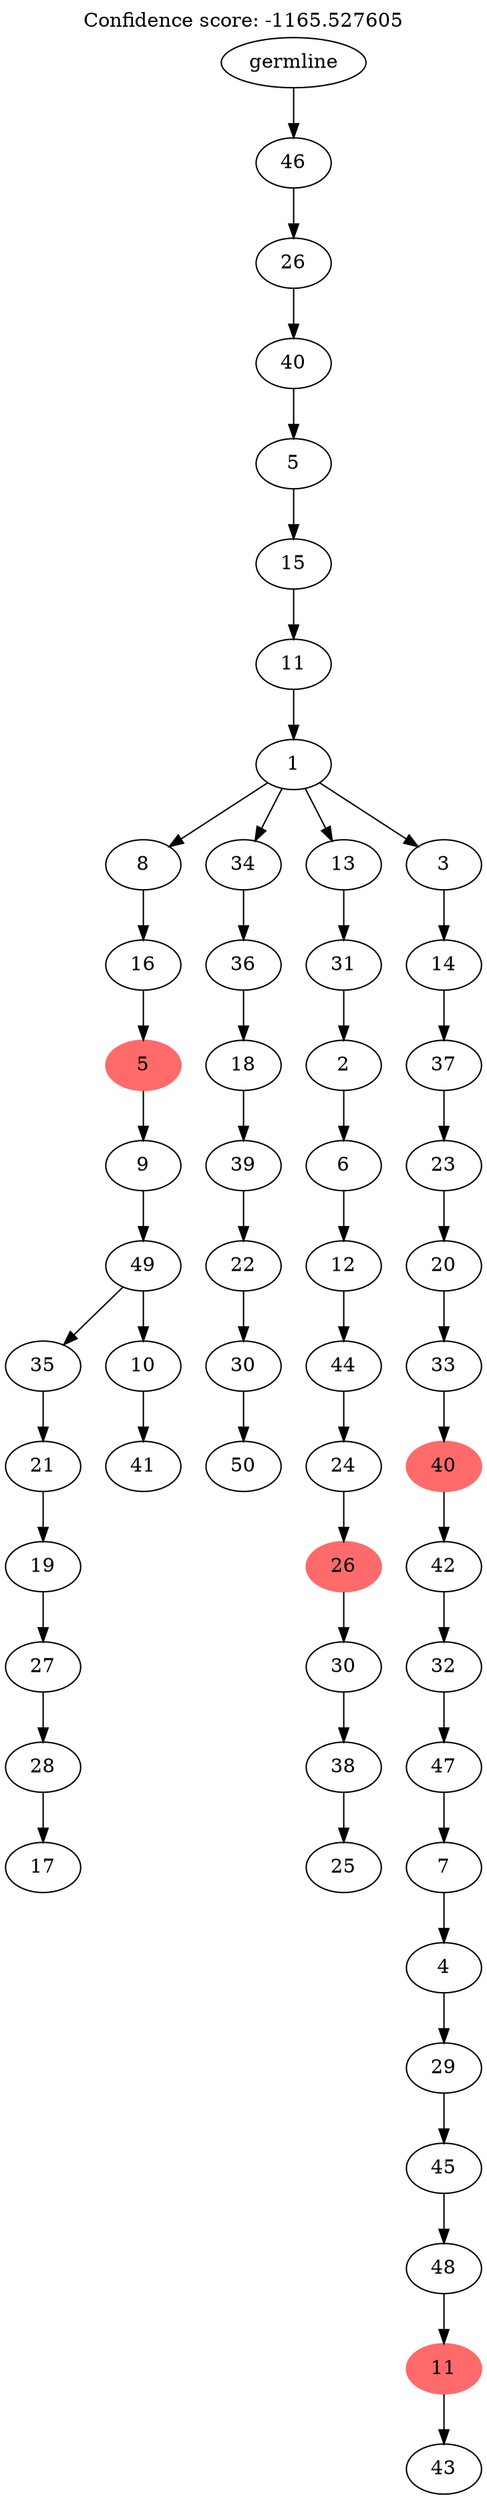 digraph g {
	"54" -> "55";
	"55" [label="17"];
	"53" -> "54";
	"54" [label="28"];
	"52" -> "53";
	"53" [label="27"];
	"51" -> "52";
	"52" [label="19"];
	"50" -> "51";
	"51" [label="21"];
	"48" -> "49";
	"49" [label="41"];
	"47" -> "48";
	"48" [label="10"];
	"47" -> "50";
	"50" [label="35"];
	"46" -> "47";
	"47" [label="49"];
	"45" -> "46";
	"46" [label="9"];
	"44" -> "45";
	"45" [color=indianred1, style=filled, label="5"];
	"43" -> "44";
	"44" [label="16"];
	"41" -> "42";
	"42" [label="50"];
	"40" -> "41";
	"41" [label="30"];
	"39" -> "40";
	"40" [label="22"];
	"38" -> "39";
	"39" [label="39"];
	"37" -> "38";
	"38" [label="18"];
	"36" -> "37";
	"37" [label="36"];
	"34" -> "35";
	"35" [label="25"];
	"33" -> "34";
	"34" [label="38"];
	"32" -> "33";
	"33" [label="30"];
	"31" -> "32";
	"32" [color=indianred1, style=filled, label="26"];
	"30" -> "31";
	"31" [label="24"];
	"29" -> "30";
	"30" [label="44"];
	"28" -> "29";
	"29" [label="12"];
	"27" -> "28";
	"28" [label="6"];
	"26" -> "27";
	"27" [label="2"];
	"25" -> "26";
	"26" [label="31"];
	"23" -> "24";
	"24" [label="43"];
	"22" -> "23";
	"23" [color=indianred1, style=filled, label="11"];
	"21" -> "22";
	"22" [label="48"];
	"20" -> "21";
	"21" [label="45"];
	"19" -> "20";
	"20" [label="29"];
	"18" -> "19";
	"19" [label="4"];
	"17" -> "18";
	"18" [label="7"];
	"16" -> "17";
	"17" [label="47"];
	"15" -> "16";
	"16" [label="32"];
	"14" -> "15";
	"15" [label="42"];
	"13" -> "14";
	"14" [color=indianred1, style=filled, label="40"];
	"12" -> "13";
	"13" [label="33"];
	"11" -> "12";
	"12" [label="20"];
	"10" -> "11";
	"11" [label="23"];
	"9" -> "10";
	"10" [label="37"];
	"8" -> "9";
	"9" [label="14"];
	"7" -> "8";
	"8" [label="3"];
	"7" -> "25";
	"25" [label="13"];
	"7" -> "36";
	"36" [label="34"];
	"7" -> "43";
	"43" [label="8"];
	"6" -> "7";
	"7" [label="1"];
	"5" -> "6";
	"6" [label="11"];
	"4" -> "5";
	"5" [label="15"];
	"3" -> "4";
	"4" [label="5"];
	"2" -> "3";
	"3" [label="40"];
	"1" -> "2";
	"2" [label="26"];
	"0" -> "1";
	"1" [label="46"];
	"0" [label="germline"];
	labelloc="t";
	label="Confidence score: -1165.527605";
}
